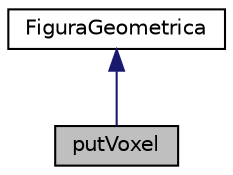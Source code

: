 digraph "putVoxel"
{
 // LATEX_PDF_SIZE
  edge [fontname="Helvetica",fontsize="10",labelfontname="Helvetica",labelfontsize="10"];
  node [fontname="Helvetica",fontsize="10",shape=record];
  Node1 [label="putVoxel",height=0.2,width=0.4,color="black", fillcolor="grey75", style="filled", fontcolor="black",tooltip="The putVoxel class é responsável ativar o Voxel, ela realiza o preenchimento do espaço com base nos p..."];
  Node2 -> Node1 [dir="back",color="midnightblue",fontsize="10",style="solid",fontname="Helvetica"];
  Node2 [label="FiguraGeometrica",height=0.2,width=0.4,color="black", fillcolor="white", style="filled",URL="$class_figura_geometrica.html",tooltip="Classe FiguraGeometrica: Classe abstrata, ainda não foi definida completamente pelo sistema...."];
}
